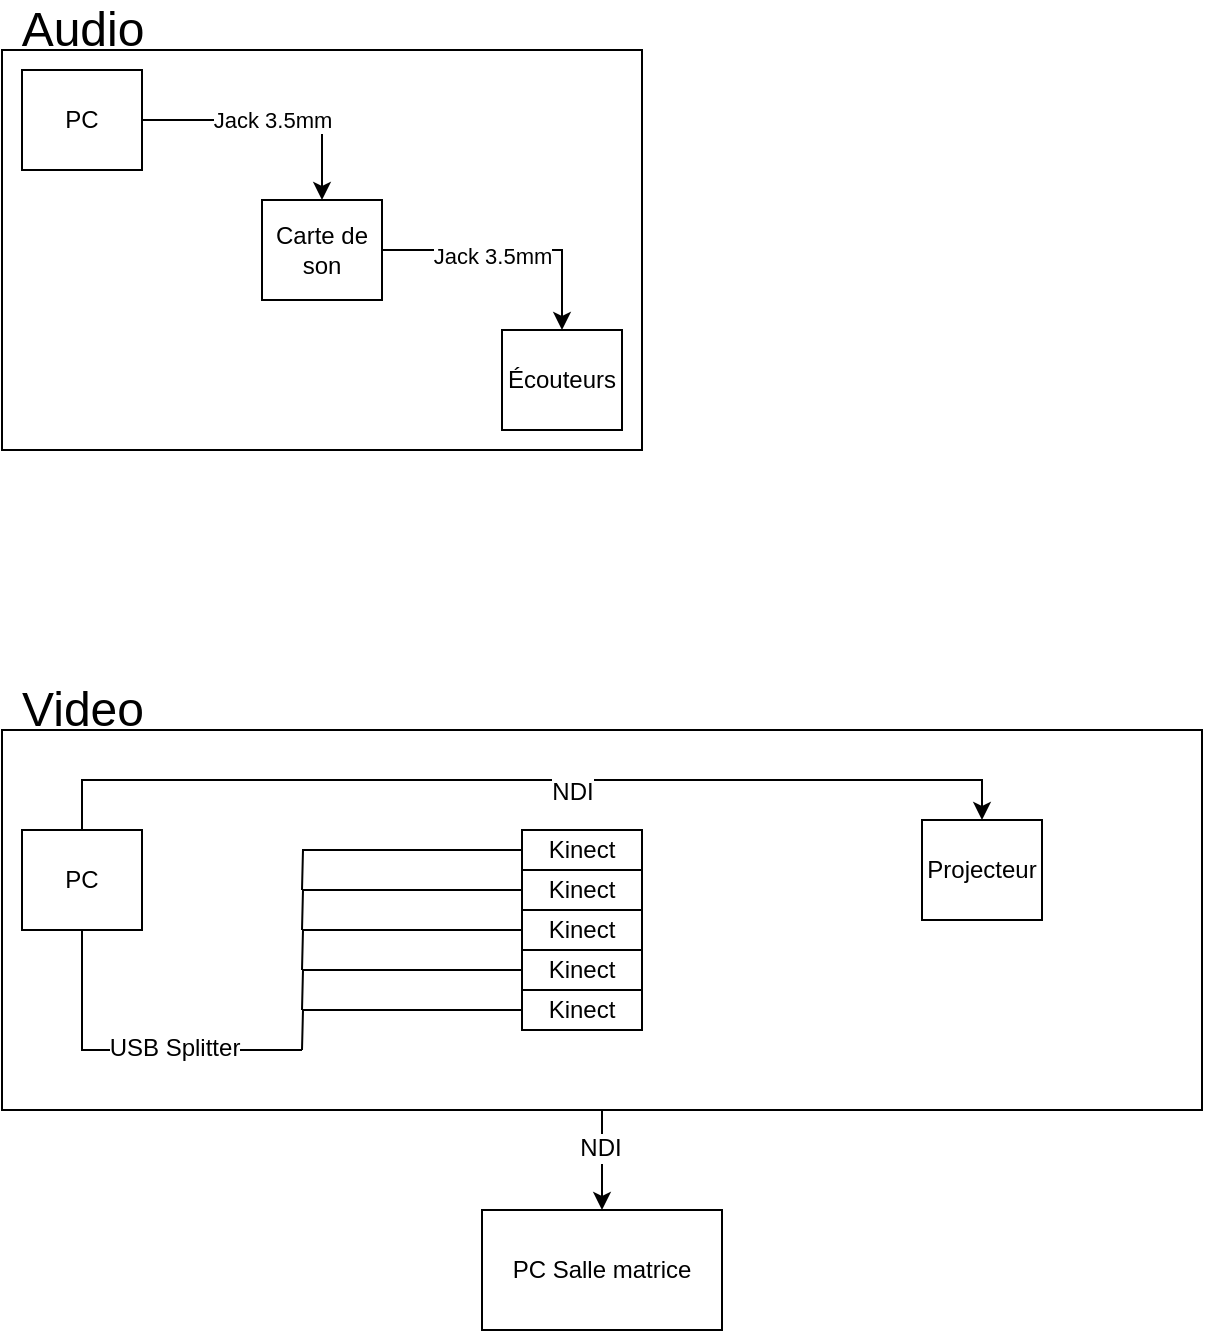 <mxfile version="15.5.5" type="device"><diagram id="Khv1OqhMCEvOYd3CLJw9" name="Page-1"><mxGraphModel dx="786" dy="813" grid="1" gridSize="10" guides="1" tooltips="1" connect="1" arrows="1" fold="1" page="1" pageScale="1" pageWidth="827" pageHeight="1169" math="0" shadow="0"><root><mxCell id="0"/><mxCell id="1" parent="0"/><mxCell id="nH6hOSjPUCd5lxxecGtY-2" value="" style="rounded=0;whiteSpace=wrap;html=1;" vertex="1" parent="1"><mxGeometry x="70" y="40" width="320" height="200" as="geometry"/></mxCell><mxCell id="nH6hOSjPUCd5lxxecGtY-4" value="Jack 3.5mm" style="edgeStyle=orthogonalEdgeStyle;rounded=0;orthogonalLoop=1;jettySize=auto;html=1;exitX=1;exitY=0.5;exitDx=0;exitDy=0;" edge="1" parent="1" source="nH6hOSjPUCd5lxxecGtY-1" target="nH6hOSjPUCd5lxxecGtY-3"><mxGeometry relative="1" as="geometry"><mxPoint as="offset"/></mxGeometry></mxCell><mxCell id="nH6hOSjPUCd5lxxecGtY-1" value="PC" style="rounded=0;whiteSpace=wrap;html=1;" vertex="1" parent="1"><mxGeometry x="80" y="50" width="60" height="50" as="geometry"/></mxCell><mxCell id="nH6hOSjPUCd5lxxecGtY-9" style="edgeStyle=orthogonalEdgeStyle;rounded=0;orthogonalLoop=1;jettySize=auto;html=1;exitX=1;exitY=0.5;exitDx=0;exitDy=0;entryX=0.5;entryY=0;entryDx=0;entryDy=0;fontSize=24;" edge="1" parent="1" source="nH6hOSjPUCd5lxxecGtY-3" target="nH6hOSjPUCd5lxxecGtY-8"><mxGeometry relative="1" as="geometry"/></mxCell><mxCell id="nH6hOSjPUCd5lxxecGtY-10" value="&lt;font style=&quot;font-size: 11px&quot;&gt;Jack 3.5mm&lt;br&gt;&lt;/font&gt;" style="edgeLabel;html=1;align=center;verticalAlign=middle;resizable=0;points=[];fontSize=24;" vertex="1" connectable="0" parent="nH6hOSjPUCd5lxxecGtY-9"><mxGeometry x="-0.16" y="1" relative="1" as="geometry"><mxPoint as="offset"/></mxGeometry></mxCell><mxCell id="nH6hOSjPUCd5lxxecGtY-3" value="Carte de son" style="rounded=0;whiteSpace=wrap;html=1;" vertex="1" parent="1"><mxGeometry x="200" y="115" width="60" height="50" as="geometry"/></mxCell><mxCell id="nH6hOSjPUCd5lxxecGtY-5" value="&lt;font style=&quot;font-size: 24px&quot;&gt;Audio&lt;/font&gt;" style="text;html=1;align=center;verticalAlign=middle;resizable=0;points=[];autosize=1;strokeColor=none;fillColor=none;" vertex="1" parent="1"><mxGeometry x="70" y="20" width="80" height="20" as="geometry"/></mxCell><mxCell id="nH6hOSjPUCd5lxxecGtY-8" value="Écouteurs" style="rounded=0;whiteSpace=wrap;html=1;" vertex="1" parent="1"><mxGeometry x="320" y="180" width="60" height="50" as="geometry"/></mxCell><mxCell id="nH6hOSjPUCd5lxxecGtY-53" style="edgeStyle=orthogonalEdgeStyle;rounded=0;orthogonalLoop=1;jettySize=auto;html=1;exitX=0.5;exitY=1;exitDx=0;exitDy=0;entryX=0.5;entryY=0;entryDx=0;entryDy=0;fontSize=12;endArrow=classic;endFill=1;" edge="1" parent="1" source="nH6hOSjPUCd5lxxecGtY-11" target="nH6hOSjPUCd5lxxecGtY-52"><mxGeometry relative="1" as="geometry"/></mxCell><mxCell id="nH6hOSjPUCd5lxxecGtY-54" value="NDI" style="edgeLabel;html=1;align=center;verticalAlign=middle;resizable=0;points=[];fontSize=12;" vertex="1" connectable="0" parent="nH6hOSjPUCd5lxxecGtY-53"><mxGeometry x="-0.24" y="-1" relative="1" as="geometry"><mxPoint as="offset"/></mxGeometry></mxCell><mxCell id="nH6hOSjPUCd5lxxecGtY-11" value="" style="rounded=0;whiteSpace=wrap;html=1;" vertex="1" parent="1"><mxGeometry x="70" y="380" width="600" height="190" as="geometry"/></mxCell><mxCell id="nH6hOSjPUCd5lxxecGtY-42" style="edgeStyle=orthogonalEdgeStyle;rounded=0;orthogonalLoop=1;jettySize=auto;html=1;exitX=0.5;exitY=0;exitDx=0;exitDy=0;entryX=0.5;entryY=0;entryDx=0;entryDy=0;fontSize=24;" edge="1" parent="1" source="nH6hOSjPUCd5lxxecGtY-13" target="nH6hOSjPUCd5lxxecGtY-41"><mxGeometry relative="1" as="geometry"/></mxCell><mxCell id="nH6hOSjPUCd5lxxecGtY-43" value="&lt;font style=&quot;font-size: 12px&quot;&gt;NDI&lt;/font&gt;" style="edgeLabel;html=1;align=center;verticalAlign=middle;resizable=0;points=[];fontSize=24;" vertex="1" connectable="0" parent="nH6hOSjPUCd5lxxecGtY-42"><mxGeometry x="0.091" y="-2" relative="1" as="geometry"><mxPoint as="offset"/></mxGeometry></mxCell><mxCell id="nH6hOSjPUCd5lxxecGtY-50" style="edgeStyle=orthogonalEdgeStyle;rounded=0;orthogonalLoop=1;jettySize=auto;html=1;exitX=0.5;exitY=1;exitDx=0;exitDy=0;fontSize=12;endArrow=none;endFill=0;" edge="1" parent="1" source="nH6hOSjPUCd5lxxecGtY-13"><mxGeometry relative="1" as="geometry"><mxPoint x="220" y="540" as="targetPoint"/><Array as="points"><mxPoint x="110" y="540"/></Array></mxGeometry></mxCell><mxCell id="nH6hOSjPUCd5lxxecGtY-51" value="&lt;div&gt;USB Splitter&lt;/div&gt;" style="edgeLabel;html=1;align=center;verticalAlign=middle;resizable=0;points=[];fontSize=12;" vertex="1" connectable="0" parent="nH6hOSjPUCd5lxxecGtY-50"><mxGeometry x="0.247" y="1" relative="1" as="geometry"><mxPoint as="offset"/></mxGeometry></mxCell><mxCell id="nH6hOSjPUCd5lxxecGtY-13" value="PC" style="rounded=0;whiteSpace=wrap;html=1;" vertex="1" parent="1"><mxGeometry x="80" y="430" width="60" height="50" as="geometry"/></mxCell><mxCell id="nH6hOSjPUCd5lxxecGtY-17" value="&lt;div style=&quot;font-size: 24px&quot;&gt;&lt;font style=&quot;font-size: 24px&quot;&gt;Video&lt;/font&gt;&lt;/div&gt;" style="text;html=1;align=center;verticalAlign=middle;resizable=0;points=[];autosize=1;strokeColor=none;fillColor=none;" vertex="1" parent="1"><mxGeometry x="70" y="360" width="80" height="20" as="geometry"/></mxCell><mxCell id="nH6hOSjPUCd5lxxecGtY-49" style="edgeStyle=orthogonalEdgeStyle;rounded=0;orthogonalLoop=1;jettySize=auto;html=1;exitX=0;exitY=0.5;exitDx=0;exitDy=0;fontSize=12;endArrow=none;endFill=0;" edge="1" parent="1" source="nH6hOSjPUCd5lxxecGtY-20"><mxGeometry relative="1" as="geometry"><mxPoint x="220" y="460" as="targetPoint"/></mxGeometry></mxCell><mxCell id="nH6hOSjPUCd5lxxecGtY-20" value="&lt;div&gt;Kinect&lt;/div&gt;" style="rounded=0;whiteSpace=wrap;html=1;" vertex="1" parent="1"><mxGeometry x="330" y="430" width="60" height="20" as="geometry"/></mxCell><mxCell id="nH6hOSjPUCd5lxxecGtY-48" style="edgeStyle=orthogonalEdgeStyle;rounded=0;orthogonalLoop=1;jettySize=auto;html=1;exitX=0;exitY=0.5;exitDx=0;exitDy=0;fontSize=12;endArrow=none;endFill=0;" edge="1" parent="1" source="nH6hOSjPUCd5lxxecGtY-23"><mxGeometry relative="1" as="geometry"><mxPoint x="220" y="480" as="targetPoint"/></mxGeometry></mxCell><mxCell id="nH6hOSjPUCd5lxxecGtY-23" value="&lt;div&gt;Kinect&lt;/div&gt;" style="rounded=0;whiteSpace=wrap;html=1;" vertex="1" parent="1"><mxGeometry x="330" y="450" width="60" height="20" as="geometry"/></mxCell><mxCell id="nH6hOSjPUCd5lxxecGtY-47" style="edgeStyle=orthogonalEdgeStyle;rounded=0;orthogonalLoop=1;jettySize=auto;html=1;exitX=0;exitY=0.5;exitDx=0;exitDy=0;fontSize=12;endArrow=none;endFill=0;" edge="1" parent="1" source="nH6hOSjPUCd5lxxecGtY-25"><mxGeometry relative="1" as="geometry"><mxPoint x="220" y="500" as="targetPoint"/></mxGeometry></mxCell><mxCell id="nH6hOSjPUCd5lxxecGtY-25" value="&lt;div&gt;Kinect&lt;/div&gt;" style="rounded=0;whiteSpace=wrap;html=1;" vertex="1" parent="1"><mxGeometry x="330" y="470" width="60" height="20" as="geometry"/></mxCell><mxCell id="nH6hOSjPUCd5lxxecGtY-46" style="edgeStyle=orthogonalEdgeStyle;rounded=0;orthogonalLoop=1;jettySize=auto;html=1;exitX=0;exitY=0.5;exitDx=0;exitDy=0;fontSize=12;endArrow=none;endFill=0;" edge="1" parent="1" source="nH6hOSjPUCd5lxxecGtY-26"><mxGeometry relative="1" as="geometry"><mxPoint x="220" y="520" as="targetPoint"/></mxGeometry></mxCell><mxCell id="nH6hOSjPUCd5lxxecGtY-26" value="&lt;div&gt;Kinect&lt;/div&gt;" style="rounded=0;whiteSpace=wrap;html=1;" vertex="1" parent="1"><mxGeometry x="330" y="490" width="60" height="20" as="geometry"/></mxCell><mxCell id="nH6hOSjPUCd5lxxecGtY-45" style="edgeStyle=orthogonalEdgeStyle;rounded=0;orthogonalLoop=1;jettySize=auto;html=1;exitX=0;exitY=0.5;exitDx=0;exitDy=0;fontSize=12;endArrow=none;endFill=0;" edge="1" parent="1" source="nH6hOSjPUCd5lxxecGtY-27"><mxGeometry relative="1" as="geometry"><mxPoint x="220" y="540" as="targetPoint"/></mxGeometry></mxCell><mxCell id="nH6hOSjPUCd5lxxecGtY-27" value="&lt;div&gt;Kinect&lt;/div&gt;" style="rounded=0;whiteSpace=wrap;html=1;" vertex="1" parent="1"><mxGeometry x="330" y="510" width="60" height="20" as="geometry"/></mxCell><mxCell id="nH6hOSjPUCd5lxxecGtY-41" value="&lt;div&gt;Projecteur&lt;/div&gt;" style="rounded=0;whiteSpace=wrap;html=1;" vertex="1" parent="1"><mxGeometry x="530" y="425" width="60" height="50" as="geometry"/></mxCell><mxCell id="nH6hOSjPUCd5lxxecGtY-52" value="&lt;div&gt;PC Salle matrice&lt;/div&gt;" style="whiteSpace=wrap;html=1;fontSize=12;" vertex="1" parent="1"><mxGeometry x="310" y="620" width="120" height="60" as="geometry"/></mxCell></root></mxGraphModel></diagram></mxfile>